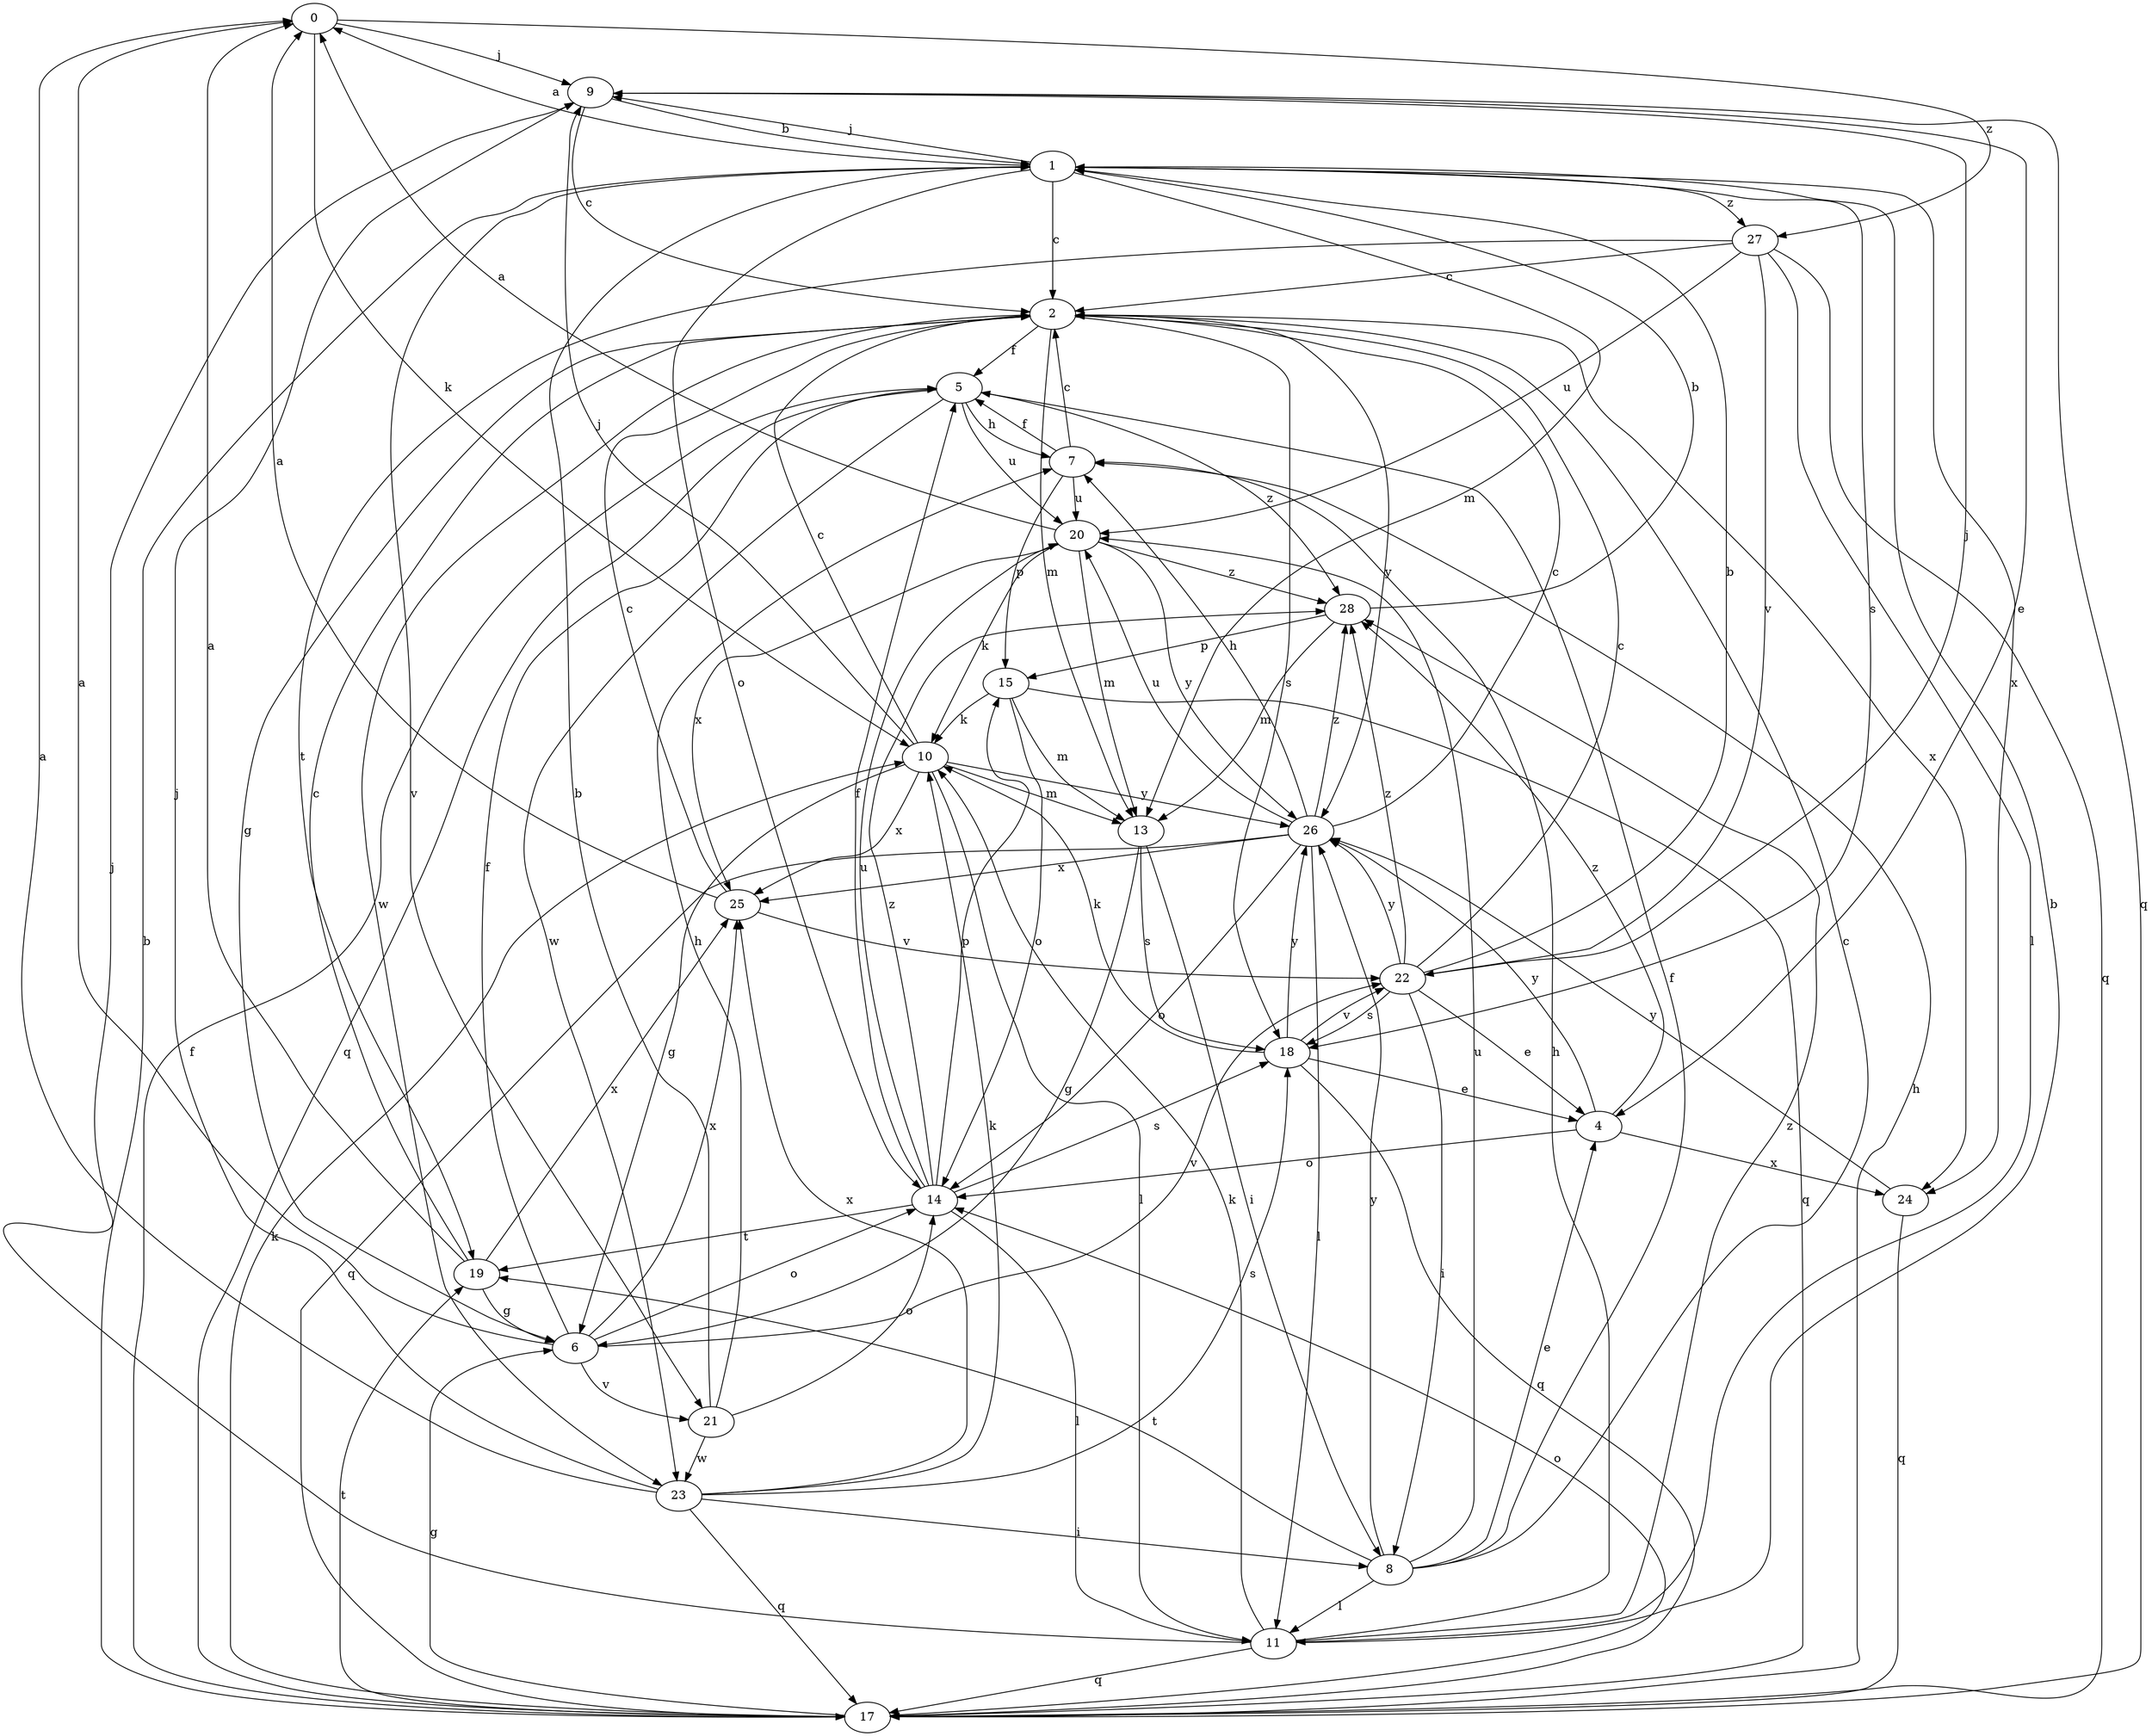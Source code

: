 strict digraph  {
0;
1;
2;
4;
5;
6;
7;
8;
9;
10;
11;
13;
14;
15;
17;
18;
19;
20;
21;
22;
23;
24;
25;
26;
27;
28;
0 -> 9  [label=j];
0 -> 10  [label=k];
0 -> 27  [label=z];
1 -> 0  [label=a];
1 -> 2  [label=c];
1 -> 9  [label=j];
1 -> 13  [label=m];
1 -> 14  [label=o];
1 -> 18  [label=s];
1 -> 21  [label=v];
1 -> 24  [label=x];
1 -> 27  [label=z];
2 -> 5  [label=f];
2 -> 6  [label=g];
2 -> 13  [label=m];
2 -> 18  [label=s];
2 -> 23  [label=w];
2 -> 24  [label=x];
2 -> 26  [label=y];
4 -> 14  [label=o];
4 -> 24  [label=x];
4 -> 26  [label=y];
4 -> 28  [label=z];
5 -> 7  [label=h];
5 -> 17  [label=q];
5 -> 20  [label=u];
5 -> 23  [label=w];
5 -> 28  [label=z];
6 -> 0  [label=a];
6 -> 5  [label=f];
6 -> 14  [label=o];
6 -> 21  [label=v];
6 -> 22  [label=v];
6 -> 25  [label=x];
7 -> 2  [label=c];
7 -> 5  [label=f];
7 -> 15  [label=p];
7 -> 20  [label=u];
8 -> 2  [label=c];
8 -> 4  [label=e];
8 -> 5  [label=f];
8 -> 11  [label=l];
8 -> 19  [label=t];
8 -> 20  [label=u];
8 -> 26  [label=y];
9 -> 1  [label=b];
9 -> 2  [label=c];
9 -> 4  [label=e];
9 -> 17  [label=q];
10 -> 2  [label=c];
10 -> 6  [label=g];
10 -> 9  [label=j];
10 -> 11  [label=l];
10 -> 13  [label=m];
10 -> 25  [label=x];
10 -> 26  [label=y];
11 -> 1  [label=b];
11 -> 7  [label=h];
11 -> 9  [label=j];
11 -> 10  [label=k];
11 -> 17  [label=q];
11 -> 28  [label=z];
13 -> 6  [label=g];
13 -> 8  [label=i];
13 -> 18  [label=s];
14 -> 5  [label=f];
14 -> 11  [label=l];
14 -> 15  [label=p];
14 -> 18  [label=s];
14 -> 19  [label=t];
14 -> 20  [label=u];
14 -> 28  [label=z];
15 -> 10  [label=k];
15 -> 13  [label=m];
15 -> 14  [label=o];
15 -> 17  [label=q];
17 -> 1  [label=b];
17 -> 5  [label=f];
17 -> 6  [label=g];
17 -> 7  [label=h];
17 -> 10  [label=k];
17 -> 14  [label=o];
17 -> 19  [label=t];
18 -> 4  [label=e];
18 -> 10  [label=k];
18 -> 17  [label=q];
18 -> 22  [label=v];
18 -> 26  [label=y];
19 -> 0  [label=a];
19 -> 2  [label=c];
19 -> 6  [label=g];
19 -> 25  [label=x];
20 -> 0  [label=a];
20 -> 10  [label=k];
20 -> 13  [label=m];
20 -> 25  [label=x];
20 -> 26  [label=y];
20 -> 28  [label=z];
21 -> 1  [label=b];
21 -> 7  [label=h];
21 -> 14  [label=o];
21 -> 23  [label=w];
22 -> 1  [label=b];
22 -> 2  [label=c];
22 -> 4  [label=e];
22 -> 8  [label=i];
22 -> 9  [label=j];
22 -> 18  [label=s];
22 -> 26  [label=y];
22 -> 28  [label=z];
23 -> 0  [label=a];
23 -> 8  [label=i];
23 -> 9  [label=j];
23 -> 10  [label=k];
23 -> 17  [label=q];
23 -> 18  [label=s];
23 -> 25  [label=x];
24 -> 17  [label=q];
24 -> 26  [label=y];
25 -> 0  [label=a];
25 -> 2  [label=c];
25 -> 22  [label=v];
26 -> 2  [label=c];
26 -> 7  [label=h];
26 -> 11  [label=l];
26 -> 14  [label=o];
26 -> 17  [label=q];
26 -> 20  [label=u];
26 -> 25  [label=x];
26 -> 28  [label=z];
27 -> 2  [label=c];
27 -> 11  [label=l];
27 -> 17  [label=q];
27 -> 19  [label=t];
27 -> 20  [label=u];
27 -> 22  [label=v];
28 -> 1  [label=b];
28 -> 13  [label=m];
28 -> 15  [label=p];
}
